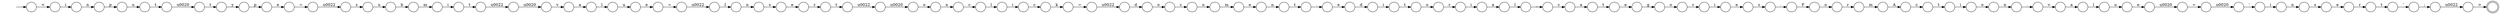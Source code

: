 digraph Automaton {
  rankdir = LR;
  0 [shape=circle,label=""];
  0 -> 82 [label="u"]
  1 [shape=circle,label=""];
  1 -> 57 [label="c"]
  2 [shape=circle,label=""];
  2 -> 69 [label="b"]
  3 [shape=circle,label=""];
  3 -> 52 [label="v"]
  4 [shape=circle,label=""];
  4 -> 36 [label="d"]
  5 [shape=circle,label=""];
  5 -> 71 [label="i"]
  6 [shape=circle,label=""];
  6 -> 5 [label="l"]
  7 [shape=circle,label=""];
  7 -> 21 [label="r"]
  8 [shape=circle,label=""];
  8 -> 89 [label="n"]
  9 [shape=circle,label=""];
  9 -> 7 [label="e"]
  10 [shape=circle,label=""];
  10 -> 15 [label="o"]
  11 [shape=circle,label=""];
  11 -> 38 [label="s"]
  12 [shape=circle,label=""];
  12 -> 76 [label="="]
  13 [shape=circle,label=""];
  initial [shape=plaintext,label=""];
  initial -> 13
  13 -> 100 [label="<"]
  14 [shape=circle,label=""];
  14 -> 56 [label="g"]
  15 [shape=circle,label=""];
  15 -> 90 [label="r"]
  16 [shape=circle,label=""];
  16 -> 35 [label="l"]
  17 [shape=circle,label=""];
  17 -> 72 [label="p"]
  18 [shape=circle,label=""];
  18 -> 22 [label="r"]
  19 [shape=circle,label=""];
  19 -> 45 [label="o"]
  20 [shape=circle,label=""];
  20 -> 80 [label="\u0022"]
  21 [shape=circle,label=""];
  21 -> 26 [label="t"]
  22 [shape=circle,label=""];
  22 -> 48 [label="t"]
  23 [shape=circle,label=""];
  23 -> 73 [label="="]
  24 [shape=circle,label=""];
  24 -> 96 [label="o"]
  25 [shape=circle,label=""];
  25 -> 99 [label="\u0022"]
  26 [shape=circle,label=""];
  26 -> 93 [label="'"]
  27 [shape=circle,label=""];
  27 -> 61 [label="i"]
  28 [shape=circle,label=""];
  28 -> 81 [label="a"]
  29 [shape=circle,label=""];
  29 -> 39 [label="_"]
  30 [shape=circle,label=""];
  30 -> 40 [label="a"]
  31 [shape=circle,label=""];
  31 -> 92 [label="."]
  32 [shape=circle,label=""];
  32 -> 37 [label="n"]
  33 [shape=circle,label=""];
  33 -> 1 [label="A"]
  34 [shape=circle,label=""];
  34 -> 63 [label="I"]
  35 [shape=circle,label=""];
  35 -> 49 [label="u"]
  36 [shape=circle,label=""];
  36 -> 64 [label="i"]
  37 [shape=circle,label=""];
  37 -> 6 [label="c"]
  38 [shape=circle,label=""];
  38 -> 2 [label="u"]
  39 [shape=circle,label=""];
  39 -> 30 [label="c"]
  40 [shape=circle,label=""];
  40 -> 46 [label="t"]
  41 [shape=circle,label=""];
  41 -> 83 [label="\u0020"]
  42 [shape=circle,label=""];
  42 -> 70 [label="s"]
  43 [shape=circle,label=""];
  43 -> 31 [label="t"]
  44 [shape=circle,label=""];
  44 -> 88 [label="\u0020"]
  45 [shape=circle,label=""];
  45 -> 105 [label="r"]
  46 [shape=circle,label=""];
  46 -> 14 [label="e"]
  47 [shape=circle,label=""];
  47 -> 62 [label="\u0020"]
  48 [shape=circle,label=""];
  48 -> 44 [label="\u0022"]
  49 [shape=circle,label=""];
  49 -> 41 [label="e"]
  50 [shape=circle,label=""];
  50 -> 77 [label="\u0020"]
  51 [shape=circle,label=""];
  51 -> 17 [label="y"]
  52 [shape=circle,label=""];
  52 -> 16 [label="a"]
  53 [shape=circle,label=""];
  53 -> 104 [label="."]
  54 [shape=circle,label=""];
  54 -> 55 [label="u"]
  55 [shape=circle,label=""];
  55 -> 95 [label="m"]
  56 [shape=circle,label=""];
  56 -> 101 [label="o"]
  57 [shape=circle,label=""];
  57 -> 67 [label="t"]
  58 [shape=circle,label=""];
  58 -> 74 [label="\u0020"]
  59 [shape=circle,label=""];
  59 -> 85 [label="k"]
  60 [shape=circle,label=""];
  60 -> 50 [label="\u0022"]
  61 [shape=circle,label=""];
  61 -> 60 [label="t"]
  62 [shape=circle,label=""];
  62 -> 51 [label="t"]
  63 [shape=circle,label=""];
  63 -> 42 [label="n"]
  64 [shape=circle,label=""];
  64 -> 10 [label="t"]
  65 [shape=circle,label=""];
  65 -> 84 [label="i"]
  66 [shape=circle,label=""];
  66 -> 47 [label="t"]
  67 [shape=circle,label=""];
  67 -> 24 [label="i"]
  68 [shape=circle,label=""];
  68 -> 78 [label="n"]
  69 [shape=circle,label=""];
  69 -> 27 [label="m"]
  70 [shape=circle,label=""];
  70 -> 18 [label="e"]
  71 [shape=circle,label=""];
  71 -> 59 [label="c"]
  72 [shape=circle,label=""];
  72 -> 12 [label="e"]
  73 [shape=circle,label=""];
  73 -> 34 [label="\u0022"]
  74 [shape=circle,label=""];
  74 -> 102 [label="'"]
  75 [shape=circle,label=""];
  75 -> 66 [label="u"]
  76 [shape=circle,label=""];
  76 -> 11 [label="\u0022"]
  77 [shape=circle,label=""];
  77 -> 28 [label="v"]
  78 [shape=circle,label=""];
  78 -> 9 [label="s"]
  79 [shape=circle,label=""];
  79 -> 53 [label="s"]
  80 [shape=circle,label=""];
  80 -> 87 [label="d"]
  81 [shape=circle,label=""];
  81 -> 0 [label="l"]
  82 [shape=circle,label=""];
  82 -> 23 [label="e"]
  83 [shape=circle,label=""];
  83 -> 58 [label="="]
  84 [shape=circle,label=""];
  84 -> 79 [label="e"]
  85 [shape=circle,label=""];
  85 -> 20 [label="="]
  86 [shape=circle,label=""];
  86 -> 54 [label="c"]
  87 [shape=circle,label=""];
  87 -> 86 [label="o"]
  88 [shape=circle,label=""];
  88 -> 32 [label="o"]
  89 [shape=circle,label=""];
  89 -> 75 [label="p"]
  90 [shape=circle,label=""];
  90 -> 97 [label="i"]
  91 [shape=circle,label=""];
  91 -> 43 [label="n"]
  92 [shape=circle,label=""];
  92 -> 4 [label="e"]
  93 [shape=circle,label=""];
  93 -> 25 [label=";"]
  94 [shape=circle,label=""];
  94 -> 3 [label="."]
  95 [shape=circle,label=""];
  95 -> 91 [label="e"]
  96 [shape=circle,label=""];
  96 -> 94 [label="n"]
  97 [shape=circle,label=""];
  97 -> 98 [label="a"]
  98 [shape=circle,label=""];
  98 -> 29 [label="l"]
  99 [shape=circle,label=""];
  99 -> 103 [label=">"]
  100 [shape=circle,label=""];
  100 -> 8 [label="i"]
  101 [shape=circle,label=""];
  101 -> 65 [label="r"]
  102 [shape=circle,label=""];
  102 -> 68 [label="i"]
  103 [shape=doublecircle,label=""];
  104 [shape=circle,label=""];
  104 -> 19 [label="F"]
  105 [shape=circle,label=""];
  105 -> 33 [label="m"]
}

